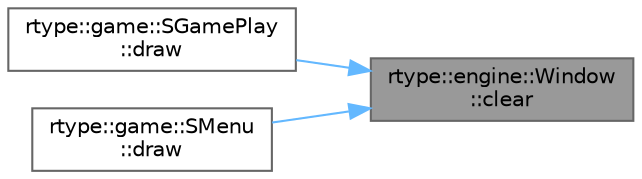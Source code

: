 digraph "rtype::engine::Window::clear"
{
 // LATEX_PDF_SIZE
  bgcolor="transparent";
  edge [fontname=Helvetica,fontsize=10,labelfontname=Helvetica,labelfontsize=10];
  node [fontname=Helvetica,fontsize=10,shape=box,height=0.2,width=0.4];
  rankdir="RL";
  Node1 [label="rtype::engine::Window\l::clear",height=0.2,width=0.4,color="gray40", fillcolor="grey60", style="filled", fontcolor="black",tooltip="Function to clear a window."];
  Node1 -> Node2 [dir="back",color="steelblue1",style="solid"];
  Node2 [label="rtype::game::SGamePlay\l::draw",height=0.2,width=0.4,color="grey40", fillcolor="white", style="filled",URL="$classrtype_1_1game_1_1SGamePlay.html#af5319ffc9888cf513ca2e77753208f39",tooltip="Draw the game state."];
  Node1 -> Node3 [dir="back",color="steelblue1",style="solid"];
  Node3 [label="rtype::game::SMenu\l::draw",height=0.2,width=0.4,color="grey40", fillcolor="white", style="filled",URL="$classrtype_1_1game_1_1SMenu.html#a1ea070b901d6eeab9ca5b05587960fa8",tooltip="Draw the game state."];
}
